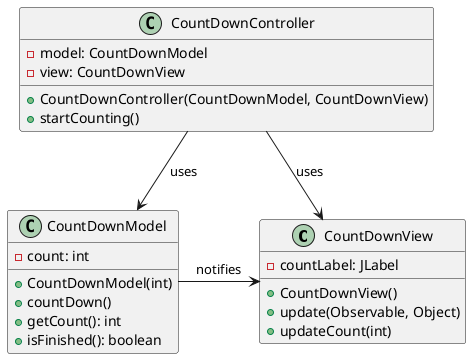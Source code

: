 @startuml

class CountDownView {
    -countLabel: JLabel
    +CountDownView()
    +update(Observable, Object)
    +updateCount(int)
}

class CountDownModel {
    -count: int
    +CountDownModel(int)
    +countDown()
    +getCount(): int
    +isFinished(): boolean
}

class CountDownController {
    -model: CountDownModel
    -view: CountDownView
    +CountDownController(CountDownModel, CountDownView)
    +startCounting()
}

CountDownModel -right-> CountDownView: notifies
CountDownController --> CountDownModel: uses
CountDownController --> CountDownView: uses

@enduml
